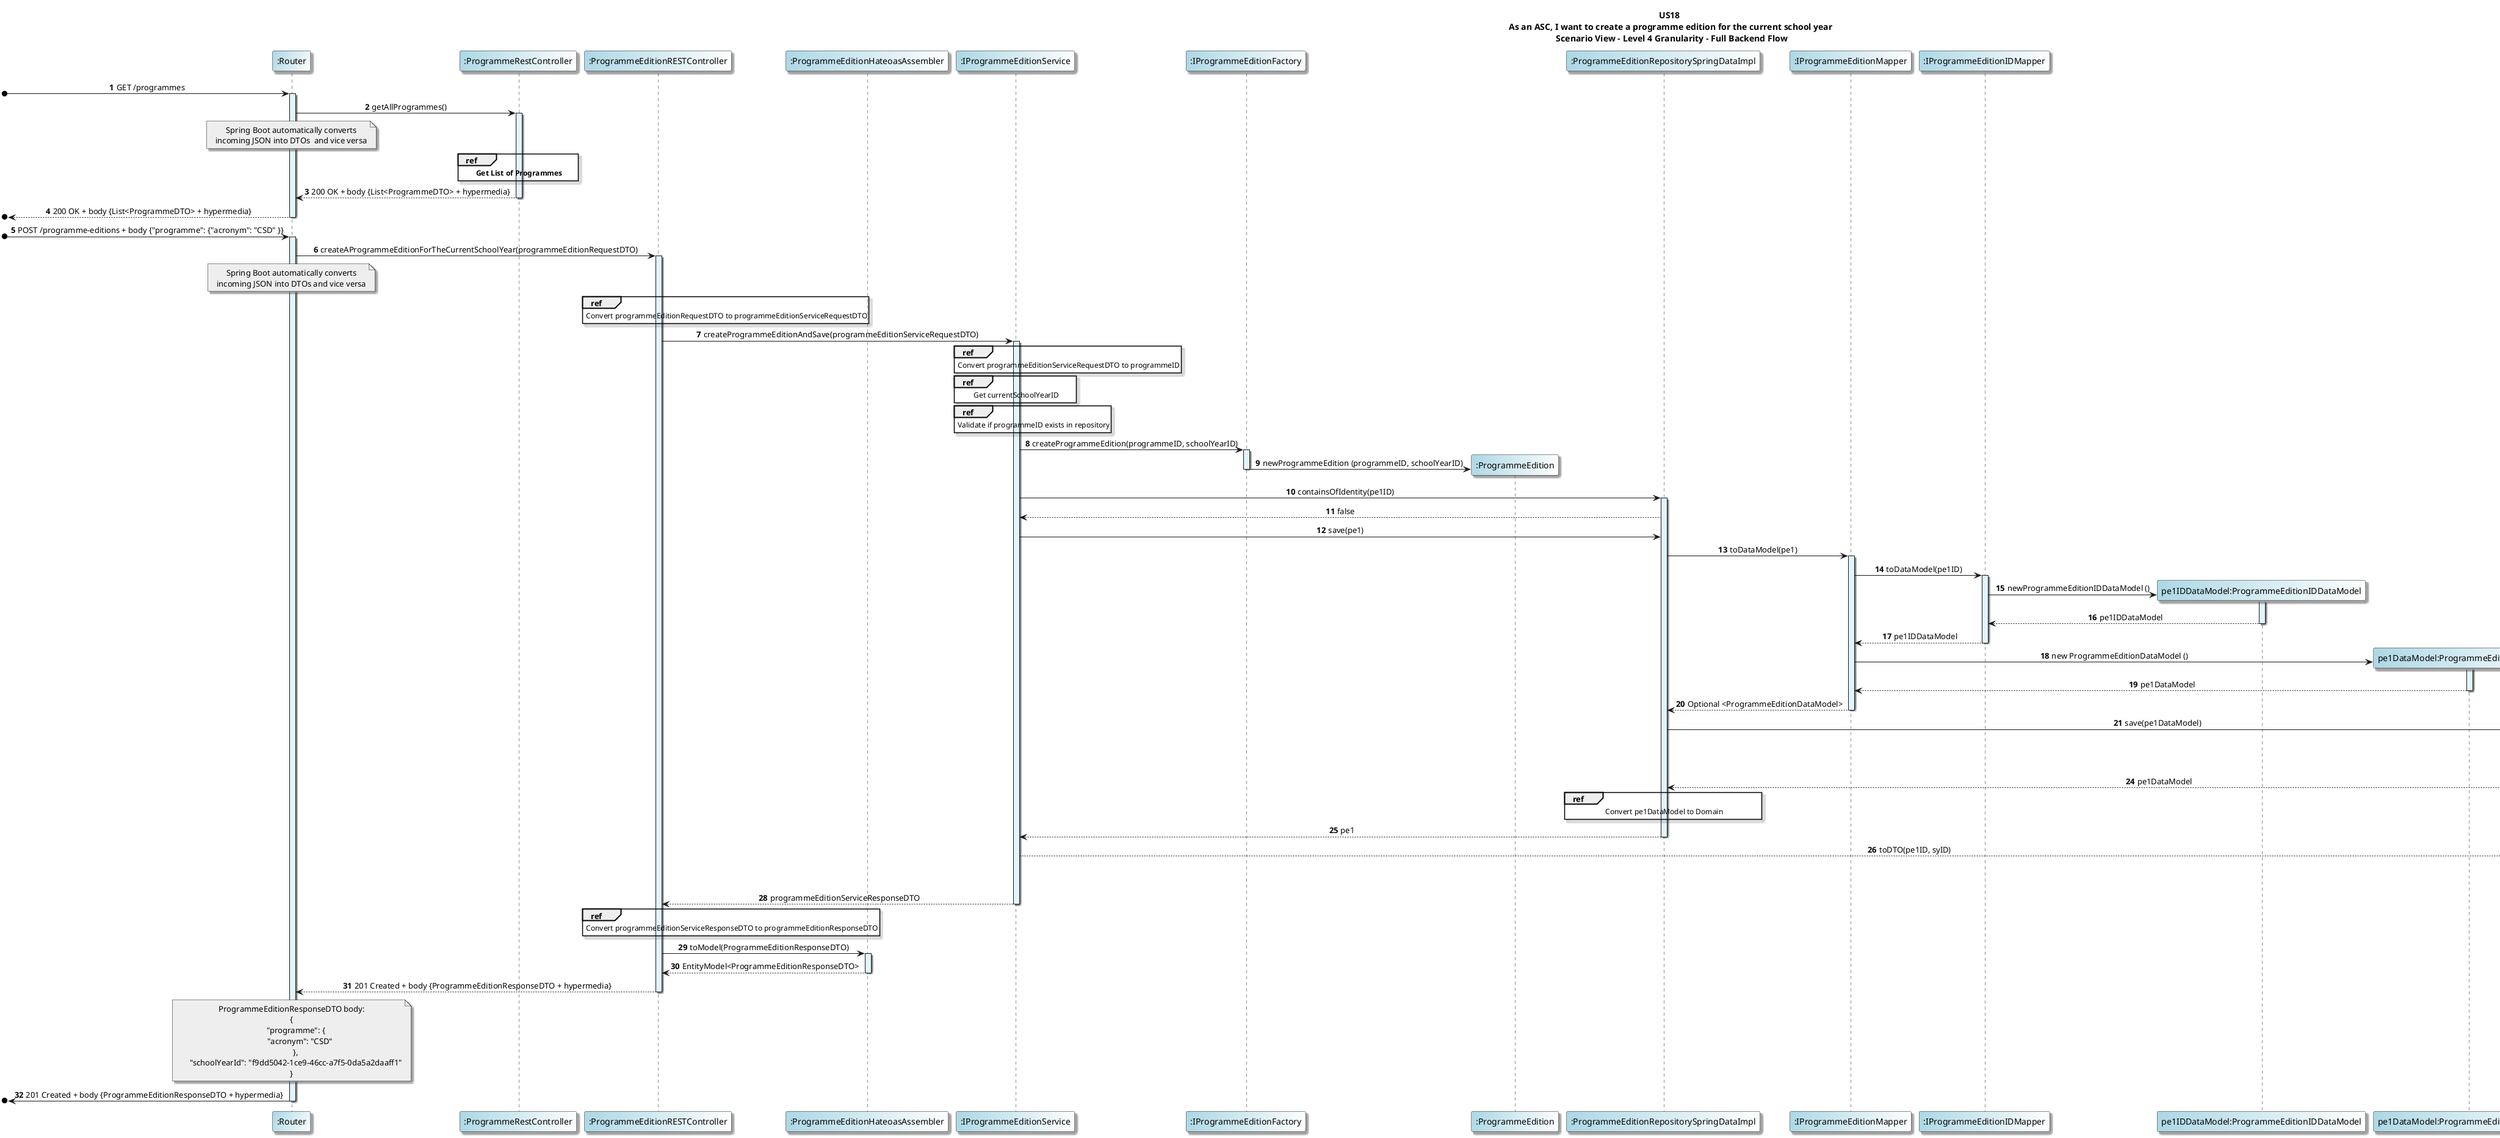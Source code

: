 @startuml
title  US18 \n As an ASC, I want to create a programme edition for the current school year \n Scenario View - Level 4 Granularity - Full Backend Flow

skinparam titleFontName "Verdana"
skinparam defaultFontName "Verdana"
skinparam defaultTextAlignment center
skinparam shadowing true
skinparam actorBackgroundColor #lightblue
skinparam participantBackgroundColor #lightblue/white

autonumber

participant ":Router" as Router
participant ":ProgrammeRestController" as ProgrammeController
participant ":ProgrammeEditionRESTController" as ProgrammeEditionController
participant ":ProgrammeEditionHateoasAssembler" as HateoasAssembler
participant ":IProgrammeEditionService" as ProgrammeEditionService
participant ":IProgrammeEditionFactory" as ProgrammeEditionFactory

'''''''''''''''''''''''''''''''''''''''''

'get all programmes name
[o-> Router: GET /programmes
activate Router  #E1F5FE
Router -> ProgrammeController : getAllProgrammes()
activate ProgrammeController #E1F5FE

note over Router #EEEEEE
Spring Boot automatically converts
incoming JSON into DTOs  and vice versa
end note

ref over ProgrammeController
       <b>Get List of Programmes</b>
end ref

ProgrammeController --> Router: 200 OK + body {List<ProgrammeDTO> + hypermedia}
deactivate ProgrammeController
[o<-- Router: 200 OK + body {List<ProgrammeDTO> + hypermedia}
deactivate Router

'''''''''''''''''''''''''''''''''''''''''

[o-> Router:  POST /programme-editions + body {"programme": {"acronym": "CSD" }}
activate Router #E1F5FE



Router -> ProgrammeEditionController: createAProgrammeEditionForTheCurrentSchoolYear(programmeEditionRequestDTO)

note over Router #EEEEEE
Spring Boot automatically converts
incoming JSON into DTOs and vice versa
end note

ref over ProgrammeEditionController
    Convert programmeEditionRequestDTO to programmeEditionServiceRequestDTO
end



'create programmeEdition for current School Year
activate ProgrammeEditionController #E1F5FE
ProgrammeEditionController -> ProgrammeEditionService:createProgrammeEditionAndSave(programmeEditionServiceRequestDTO)
ref over ProgrammeEditionService
    Convert programmeEditionServiceRequestDTO to programmeID
end

ref over ProgrammeEditionService
    Get currentSchoolYearID
end

activate ProgrammeEditionService #E1F5FE
ref over ProgrammeEditionService
    Validate if programmeID exists in repository
end

ProgrammeEditionService -> ProgrammeEditionFactory: createProgrammeEdition(programmeID, schoolYearID)
activate ProgrammeEditionFactory #E1F5FE


ProgrammeEditionFactory -> ":ProgrammeEdition"** : newProgrammeEdition (programmeID, schoolYearID)
participant ":ProgrammeEditionRepositorySpringDataImpl" as PER

deactivate ProgrammeEditionFactory
ProgrammeEditionService -> PER: containsOfIdentity(pe1ID)
activate PER #E1F5FE
PER --> ProgrammeEditionService: false


ProgrammeEditionService -> PER: save(pe1)
participant ":IProgrammeEditionMapper" as PEMapper
PER -> PEMapper: toDataModel(pe1)
activate PEMapper #E1F5FE
participant ":IProgrammeEditionIDMapper" as PEIDMapper
PEMapper -> PEIDMapper: toDataModel(pe1ID)
activate PEIDMapper #E1F5FE
create "pe1IDDataModel:ProgrammeEditionIDDataModel" as pe1IDDataModel
PEIDMapper -> pe1IDDataModel : newProgrammeEditionIDDataModel ()
activate pe1IDDataModel #E1F5FE
pe1IDDataModel --> PEIDMapper: pe1IDDataModel
deactivate pe1IDDataModel
PEIDMapper -->PEMapper: pe1IDDataModel
deactivate PEIDMapper
create "pe1DataModel:ProgrammeEditionDataModel" as pe1DataModel

PEMapper -> pe1DataModel : new ProgrammeEditionDataModel ()
activate pe1DataModel #E1F5FE
pe1DataModel --> PEMapper: pe1DataModel
deactivate pe1DataModel
PEMapper --> PER: Optional <ProgrammeEditionDataModel>
deactivate PEMapper



participant ":IProgrammeEditionRepoSpringData" as IPER
PER -> IPER: save(pe1DataModel)
activate IPER #E1F5FE

IPER ->o]: INSERT INTO programme_edition (programme_id, school_year_id) VALUES ('CSD','3aef0884-d779-42fd-9079-22dcf1ca8166')
IPER <--o]:  pe1DataModel

IPER--> PER: pe1DataModel
deactivate IPER

ref over PER
Convert pe1DataModel to Domain
end

PER --> ProgrammeEditionService: pe1
deactivate PER
participant ":IProgrammeEditionAssembler" as ProgrammeEditionAssembler
ProgrammeEditionService --> ProgrammeEditionAssembler: toDTO(pe1ID, syID)
activate ProgrammeEditionAssembler #E1F5FE
create "programmeEditionServiceResponseDTO:ProgrammeEditionServiceResponseDTO" as programmeEditionServiceResponseDTO

ProgrammeEditionAssembler -> programmeEditionServiceResponseDTO : newProgrammeEditionServiceResponseDTO ()

deactivate programmeEditionServiceResponseDTO

deactivate ProgrammeEditionAssembler

ProgrammeEditionService --> ProgrammeEditionController: programmeEditionServiceResponseDTO
deactivate ProgrammeEditionService
ref over ProgrammeEditionController
    Convert programmeEditionServiceResponseDTO to programmeEditionResponseDTO
end

ProgrammeEditionController -> HateoasAssembler: toModel(ProgrammeEditionResponseDTO)
activate HateoasAssembler  #E1F5FE

HateoasAssembler --> ProgrammeEditionController:  EntityModel<ProgrammeEditionResponseDTO>
deactivate HateoasAssembler

ProgrammeEditionController --> Router :  201 Created + body {ProgrammeEditionResponseDTO + hypermedia}
deactivate ProgrammeEditionController


note over Router #EEEEEE
  ProgrammeEditionResponseDTO body:
  {
      "programme": {
          "acronym": "CSD"
      },
      "schoolYearId": "f9dd5042-1ce9-46cc-a7f5-0da5a2daaff1"
  }
end note

[o<- Router: 201 Created + body {ProgrammeEditionResponseDTO + hypermedia}
deactivate Router
@enduml
